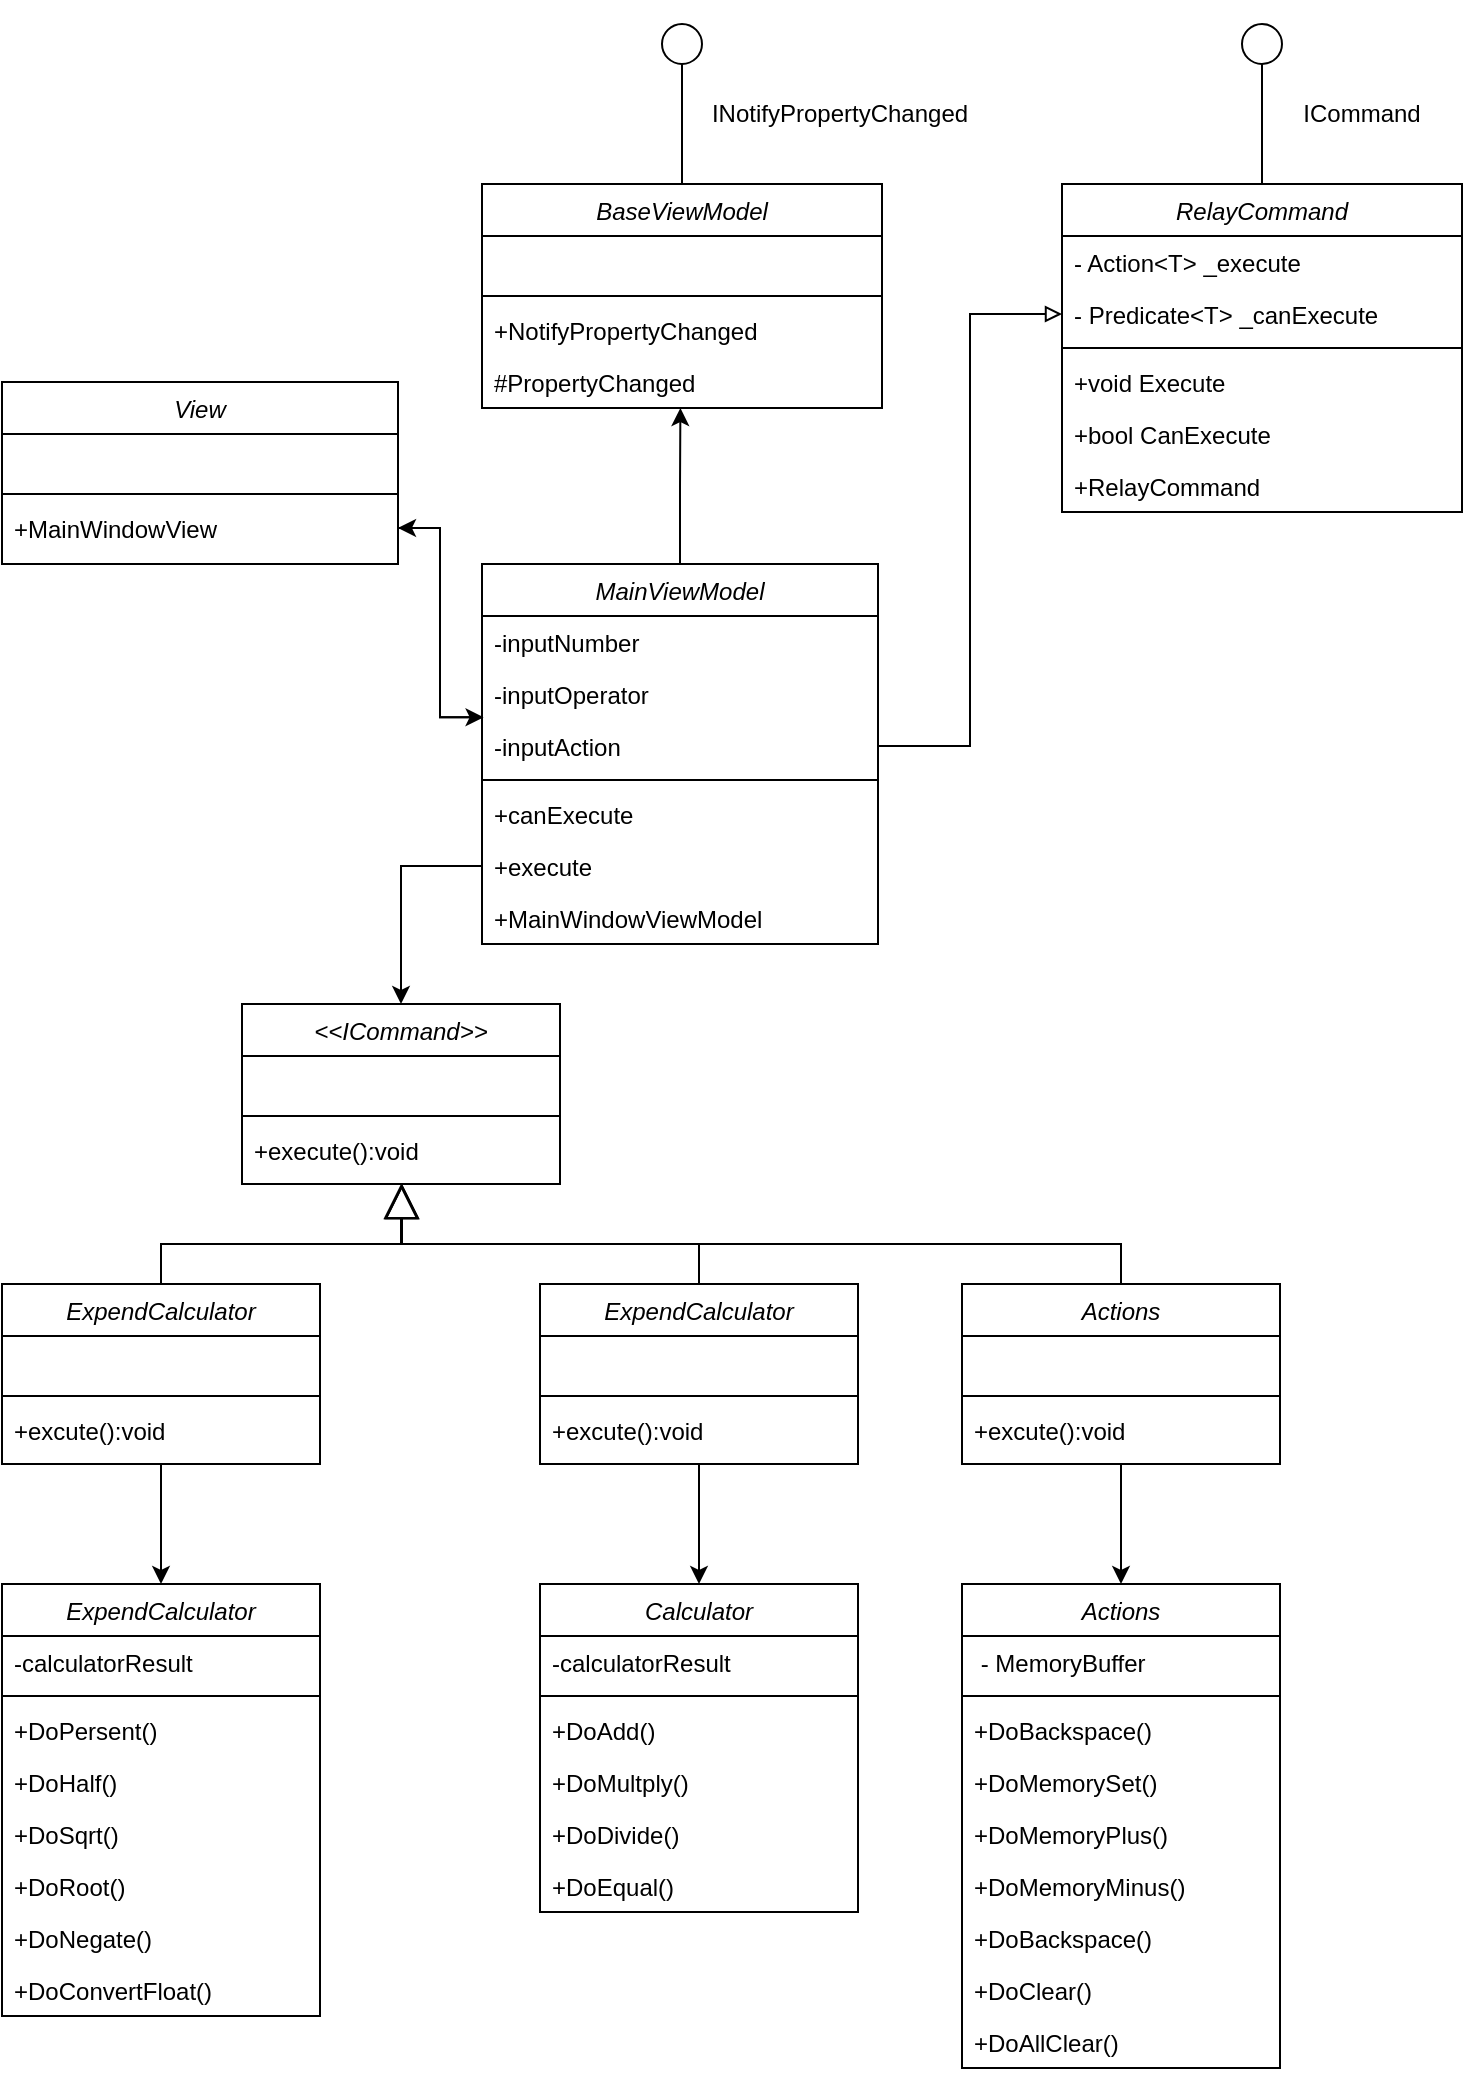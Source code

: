 <mxfile version="24.7.17">
  <diagram id="C5RBs43oDa-KdzZeNtuy" name="Page-1">
    <mxGraphModel dx="1299" dy="2436" grid="1" gridSize="10" guides="1" tooltips="1" connect="1" arrows="1" fold="1" page="1" pageScale="1" pageWidth="827" pageHeight="1169" math="0" shadow="0">
      <root>
        <mxCell id="WIyWlLk6GJQsqaUBKTNV-0" />
        <mxCell id="WIyWlLk6GJQsqaUBKTNV-1" parent="WIyWlLk6GJQsqaUBKTNV-0" />
        <mxCell id="DGa7daML27UEvEHJIT00-69" style="edgeStyle=orthogonalEdgeStyle;rounded=0;orthogonalLoop=1;jettySize=auto;html=1;exitX=0.5;exitY=0;exitDx=0;exitDy=0;endArrow=oval;endFill=0;endSize=20;" edge="1" parent="WIyWlLk6GJQsqaUBKTNV-1" source="DGa7daML27UEvEHJIT00-60">
          <mxGeometry relative="1" as="geometry">
            <mxPoint x="370" y="-880" as="targetPoint" />
          </mxGeometry>
        </mxCell>
        <mxCell id="DGa7daML27UEvEHJIT00-60" value="BaseViewModel" style="swimlane;fontStyle=2;align=center;verticalAlign=top;childLayout=stackLayout;horizontal=1;startSize=26;horizontalStack=0;resizeParent=1;resizeLast=0;collapsible=1;marginBottom=0;rounded=0;shadow=0;strokeWidth=1;" vertex="1" parent="WIyWlLk6GJQsqaUBKTNV-1">
          <mxGeometry x="270" y="-810" width="200" height="112" as="geometry">
            <mxRectangle x="230" y="140" width="160" height="26" as="alternateBounds" />
          </mxGeometry>
        </mxCell>
        <mxCell id="DGa7daML27UEvEHJIT00-61" value=" " style="text;align=left;verticalAlign=top;spacingLeft=4;spacingRight=4;overflow=hidden;rotatable=0;points=[[0,0.5],[1,0.5]];portConstraint=eastwest;" vertex="1" parent="DGa7daML27UEvEHJIT00-60">
          <mxGeometry y="26" width="200" height="26" as="geometry" />
        </mxCell>
        <mxCell id="DGa7daML27UEvEHJIT00-63" value="" style="line;html=1;strokeWidth=1;align=left;verticalAlign=middle;spacingTop=-1;spacingLeft=3;spacingRight=3;rotatable=0;labelPosition=right;points=[];portConstraint=eastwest;" vertex="1" parent="DGa7daML27UEvEHJIT00-60">
          <mxGeometry y="52" width="200" height="8" as="geometry" />
        </mxCell>
        <mxCell id="DGa7daML27UEvEHJIT00-64" value="+NotifyPropertyChanged" style="text;align=left;verticalAlign=top;spacingLeft=4;spacingRight=4;overflow=hidden;rotatable=0;points=[[0,0.5],[1,0.5]];portConstraint=eastwest;" vertex="1" parent="DGa7daML27UEvEHJIT00-60">
          <mxGeometry y="60" width="200" height="26" as="geometry" />
        </mxCell>
        <mxCell id="DGa7daML27UEvEHJIT00-65" value="#PropertyChanged" style="text;align=left;verticalAlign=top;spacingLeft=4;spacingRight=4;overflow=hidden;rotatable=0;points=[[0,0.5],[1,0.5]];portConstraint=eastwest;" vertex="1" parent="DGa7daML27UEvEHJIT00-60">
          <mxGeometry y="86" width="200" height="26" as="geometry" />
        </mxCell>
        <mxCell id="DGa7daML27UEvEHJIT00-70" value="INotifyPropertyChanged" style="text;html=1;align=center;verticalAlign=middle;whiteSpace=wrap;rounded=0;" vertex="1" parent="WIyWlLk6GJQsqaUBKTNV-1">
          <mxGeometry x="419" y="-860" width="60" height="30" as="geometry" />
        </mxCell>
        <mxCell id="DGa7daML27UEvEHJIT00-71" value="MainViewModel" style="swimlane;fontStyle=2;align=center;verticalAlign=top;childLayout=stackLayout;horizontal=1;startSize=26;horizontalStack=0;resizeParent=1;resizeLast=0;collapsible=1;marginBottom=0;rounded=0;shadow=0;strokeWidth=1;" vertex="1" parent="WIyWlLk6GJQsqaUBKTNV-1">
          <mxGeometry x="270" y="-620" width="198" height="190" as="geometry">
            <mxRectangle x="230" y="140" width="160" height="26" as="alternateBounds" />
          </mxGeometry>
        </mxCell>
        <mxCell id="DGa7daML27UEvEHJIT00-72" value="-inputNumber" style="text;align=left;verticalAlign=top;spacingLeft=4;spacingRight=4;overflow=hidden;rotatable=0;points=[[0,0.5],[1,0.5]];portConstraint=eastwest;" vertex="1" parent="DGa7daML27UEvEHJIT00-71">
          <mxGeometry y="26" width="198" height="26" as="geometry" />
        </mxCell>
        <mxCell id="DGa7daML27UEvEHJIT00-73" value="-inputOperator" style="text;align=left;verticalAlign=top;spacingLeft=4;spacingRight=4;overflow=hidden;rotatable=0;points=[[0,0.5],[1,0.5]];portConstraint=eastwest;" vertex="1" parent="DGa7daML27UEvEHJIT00-71">
          <mxGeometry y="52" width="198" height="26" as="geometry" />
        </mxCell>
        <mxCell id="DGa7daML27UEvEHJIT00-174" value="-inputAction" style="text;align=left;verticalAlign=top;spacingLeft=4;spacingRight=4;overflow=hidden;rotatable=0;points=[[0,0.5],[1,0.5]];portConstraint=eastwest;" vertex="1" parent="DGa7daML27UEvEHJIT00-71">
          <mxGeometry y="78" width="198" height="26" as="geometry" />
        </mxCell>
        <mxCell id="DGa7daML27UEvEHJIT00-74" value="" style="line;html=1;strokeWidth=1;align=left;verticalAlign=middle;spacingTop=-1;spacingLeft=3;spacingRight=3;rotatable=0;labelPosition=right;points=[];portConstraint=eastwest;" vertex="1" parent="DGa7daML27UEvEHJIT00-71">
          <mxGeometry y="104" width="198" height="8" as="geometry" />
        </mxCell>
        <mxCell id="DGa7daML27UEvEHJIT00-75" value="+canExecute" style="text;align=left;verticalAlign=top;spacingLeft=4;spacingRight=4;overflow=hidden;rotatable=0;points=[[0,0.5],[1,0.5]];portConstraint=eastwest;" vertex="1" parent="DGa7daML27UEvEHJIT00-71">
          <mxGeometry y="112" width="198" height="26" as="geometry" />
        </mxCell>
        <mxCell id="DGa7daML27UEvEHJIT00-76" value="+execute" style="text;align=left;verticalAlign=top;spacingLeft=4;spacingRight=4;overflow=hidden;rotatable=0;points=[[0,0.5],[1,0.5]];portConstraint=eastwest;" vertex="1" parent="DGa7daML27UEvEHJIT00-71">
          <mxGeometry y="138" width="198" height="26" as="geometry" />
        </mxCell>
        <mxCell id="DGa7daML27UEvEHJIT00-77" value="+MainWindowViewModel" style="text;align=left;verticalAlign=top;spacingLeft=4;spacingRight=4;overflow=hidden;rotatable=0;points=[[0,0.5],[1,0.5]];portConstraint=eastwest;" vertex="1" parent="DGa7daML27UEvEHJIT00-71">
          <mxGeometry y="164" width="198" height="26" as="geometry" />
        </mxCell>
        <mxCell id="DGa7daML27UEvEHJIT00-81" style="edgeStyle=orthogonalEdgeStyle;rounded=0;orthogonalLoop=1;jettySize=auto;html=1;exitX=0.5;exitY=0;exitDx=0;exitDy=0;entryX=0.496;entryY=1;entryDx=0;entryDy=0;entryPerimeter=0;" edge="1" parent="WIyWlLk6GJQsqaUBKTNV-1" source="DGa7daML27UEvEHJIT00-71" target="DGa7daML27UEvEHJIT00-65">
          <mxGeometry relative="1" as="geometry" />
        </mxCell>
        <mxCell id="DGa7daML27UEvEHJIT00-82" style="edgeStyle=orthogonalEdgeStyle;rounded=0;orthogonalLoop=1;jettySize=auto;html=1;exitX=0.5;exitY=0;exitDx=0;exitDy=0;endArrow=oval;endFill=0;endSize=20;" edge="1" parent="WIyWlLk6GJQsqaUBKTNV-1" source="DGa7daML27UEvEHJIT00-83">
          <mxGeometry relative="1" as="geometry">
            <mxPoint x="660" y="-880" as="targetPoint" />
          </mxGeometry>
        </mxCell>
        <mxCell id="DGa7daML27UEvEHJIT00-83" value="RelayCommand" style="swimlane;fontStyle=2;align=center;verticalAlign=top;childLayout=stackLayout;horizontal=1;startSize=26;horizontalStack=0;resizeParent=1;resizeLast=0;collapsible=1;marginBottom=0;rounded=0;shadow=0;strokeWidth=1;" vertex="1" parent="WIyWlLk6GJQsqaUBKTNV-1">
          <mxGeometry x="560" y="-810" width="200" height="164" as="geometry">
            <mxRectangle x="230" y="140" width="160" height="26" as="alternateBounds" />
          </mxGeometry>
        </mxCell>
        <mxCell id="DGa7daML27UEvEHJIT00-84" value="- Action&lt;T&gt; _execute" style="text;align=left;verticalAlign=top;spacingLeft=4;spacingRight=4;overflow=hidden;rotatable=0;points=[[0,0.5],[1,0.5]];portConstraint=eastwest;" vertex="1" parent="DGa7daML27UEvEHJIT00-83">
          <mxGeometry y="26" width="200" height="26" as="geometry" />
        </mxCell>
        <mxCell id="DGa7daML27UEvEHJIT00-89" value="- Predicate&lt;T&gt; _canExecute" style="text;align=left;verticalAlign=top;spacingLeft=4;spacingRight=4;overflow=hidden;rotatable=0;points=[[0,0.5],[1,0.5]];portConstraint=eastwest;" vertex="1" parent="DGa7daML27UEvEHJIT00-83">
          <mxGeometry y="52" width="200" height="26" as="geometry" />
        </mxCell>
        <mxCell id="DGa7daML27UEvEHJIT00-85" value="" style="line;html=1;strokeWidth=1;align=left;verticalAlign=middle;spacingTop=-1;spacingLeft=3;spacingRight=3;rotatable=0;labelPosition=right;points=[];portConstraint=eastwest;" vertex="1" parent="DGa7daML27UEvEHJIT00-83">
          <mxGeometry y="78" width="200" height="8" as="geometry" />
        </mxCell>
        <mxCell id="DGa7daML27UEvEHJIT00-86" value="+void Execute" style="text;align=left;verticalAlign=top;spacingLeft=4;spacingRight=4;overflow=hidden;rotatable=0;points=[[0,0.5],[1,0.5]];portConstraint=eastwest;" vertex="1" parent="DGa7daML27UEvEHJIT00-83">
          <mxGeometry y="86" width="200" height="26" as="geometry" />
        </mxCell>
        <mxCell id="DGa7daML27UEvEHJIT00-87" value="+bool CanExecute" style="text;align=left;verticalAlign=top;spacingLeft=4;spacingRight=4;overflow=hidden;rotatable=0;points=[[0,0.5],[1,0.5]];portConstraint=eastwest;" vertex="1" parent="DGa7daML27UEvEHJIT00-83">
          <mxGeometry y="112" width="200" height="26" as="geometry" />
        </mxCell>
        <mxCell id="DGa7daML27UEvEHJIT00-90" value="+RelayCommand" style="text;align=left;verticalAlign=top;spacingLeft=4;spacingRight=4;overflow=hidden;rotatable=0;points=[[0,0.5],[1,0.5]];portConstraint=eastwest;" vertex="1" parent="DGa7daML27UEvEHJIT00-83">
          <mxGeometry y="138" width="200" height="26" as="geometry" />
        </mxCell>
        <mxCell id="DGa7daML27UEvEHJIT00-88" value="ICommand" style="text;html=1;align=center;verticalAlign=middle;whiteSpace=wrap;rounded=0;" vertex="1" parent="WIyWlLk6GJQsqaUBKTNV-1">
          <mxGeometry x="680" y="-860" width="60" height="30" as="geometry" />
        </mxCell>
        <mxCell id="DGa7daML27UEvEHJIT00-91" value="View" style="swimlane;fontStyle=2;align=center;verticalAlign=top;childLayout=stackLayout;horizontal=1;startSize=26;horizontalStack=0;resizeParent=1;resizeLast=0;collapsible=1;marginBottom=0;rounded=0;shadow=0;strokeWidth=1;" vertex="1" parent="WIyWlLk6GJQsqaUBKTNV-1">
          <mxGeometry x="30" y="-711" width="198" height="91" as="geometry">
            <mxRectangle x="230" y="140" width="160" height="26" as="alternateBounds" />
          </mxGeometry>
        </mxCell>
        <mxCell id="DGa7daML27UEvEHJIT00-93" value=" " style="text;align=left;verticalAlign=top;spacingLeft=4;spacingRight=4;overflow=hidden;rotatable=0;points=[[0,0.5],[1,0.5]];portConstraint=eastwest;" vertex="1" parent="DGa7daML27UEvEHJIT00-91">
          <mxGeometry y="26" width="198" height="26" as="geometry" />
        </mxCell>
        <mxCell id="DGa7daML27UEvEHJIT00-94" value="" style="line;html=1;strokeWidth=1;align=left;verticalAlign=middle;spacingTop=-1;spacingLeft=3;spacingRight=3;rotatable=0;labelPosition=right;points=[];portConstraint=eastwest;" vertex="1" parent="DGa7daML27UEvEHJIT00-91">
          <mxGeometry y="52" width="198" height="8" as="geometry" />
        </mxCell>
        <mxCell id="DGa7daML27UEvEHJIT00-95" value="+MainWindowView" style="text;align=left;verticalAlign=top;spacingLeft=4;spacingRight=4;overflow=hidden;rotatable=0;points=[[0,0.5],[1,0.5]];portConstraint=eastwest;" vertex="1" parent="DGa7daML27UEvEHJIT00-91">
          <mxGeometry y="60" width="198" height="26" as="geometry" />
        </mxCell>
        <mxCell id="DGa7daML27UEvEHJIT00-121" value="Actions" style="swimlane;fontStyle=2;align=center;verticalAlign=top;childLayout=stackLayout;horizontal=1;startSize=26;horizontalStack=0;resizeParent=1;resizeLast=0;collapsible=1;marginBottom=0;rounded=0;shadow=0;strokeWidth=1;" vertex="1" parent="WIyWlLk6GJQsqaUBKTNV-1">
          <mxGeometry x="510" y="-110" width="159" height="242" as="geometry">
            <mxRectangle x="230" y="140" width="160" height="26" as="alternateBounds" />
          </mxGeometry>
        </mxCell>
        <mxCell id="DGa7daML27UEvEHJIT00-122" value=" - MemoryBuffer" style="text;align=left;verticalAlign=top;spacingLeft=4;spacingRight=4;overflow=hidden;rotatable=0;points=[[0,0.5],[1,0.5]];portConstraint=eastwest;" vertex="1" parent="DGa7daML27UEvEHJIT00-121">
          <mxGeometry y="26" width="159" height="26" as="geometry" />
        </mxCell>
        <mxCell id="DGa7daML27UEvEHJIT00-123" value="" style="line;html=1;strokeWidth=1;align=left;verticalAlign=middle;spacingTop=-1;spacingLeft=3;spacingRight=3;rotatable=0;labelPosition=right;points=[];portConstraint=eastwest;" vertex="1" parent="DGa7daML27UEvEHJIT00-121">
          <mxGeometry y="52" width="159" height="8" as="geometry" />
        </mxCell>
        <mxCell id="DGa7daML27UEvEHJIT00-124" value="+DoBackspace()" style="text;align=left;verticalAlign=top;spacingLeft=4;spacingRight=4;overflow=hidden;rotatable=0;points=[[0,0.5],[1,0.5]];portConstraint=eastwest;" vertex="1" parent="DGa7daML27UEvEHJIT00-121">
          <mxGeometry y="60" width="159" height="26" as="geometry" />
        </mxCell>
        <mxCell id="DGa7daML27UEvEHJIT00-125" value="+DoMemorySet()" style="text;align=left;verticalAlign=top;spacingLeft=4;spacingRight=4;overflow=hidden;rotatable=0;points=[[0,0.5],[1,0.5]];portConstraint=eastwest;" vertex="1" parent="DGa7daML27UEvEHJIT00-121">
          <mxGeometry y="86" width="159" height="26" as="geometry" />
        </mxCell>
        <mxCell id="DGa7daML27UEvEHJIT00-126" value="+DoMemoryPlus()" style="text;align=left;verticalAlign=top;spacingLeft=4;spacingRight=4;overflow=hidden;rotatable=0;points=[[0,0.5],[1,0.5]];portConstraint=eastwest;" vertex="1" parent="DGa7daML27UEvEHJIT00-121">
          <mxGeometry y="112" width="159" height="26" as="geometry" />
        </mxCell>
        <mxCell id="DGa7daML27UEvEHJIT00-127" value="+DoMemoryMinus()" style="text;align=left;verticalAlign=top;spacingLeft=4;spacingRight=4;overflow=hidden;rotatable=0;points=[[0,0.5],[1,0.5]];portConstraint=eastwest;" vertex="1" parent="DGa7daML27UEvEHJIT00-121">
          <mxGeometry y="138" width="159" height="26" as="geometry" />
        </mxCell>
        <mxCell id="DGa7daML27UEvEHJIT00-128" value="+DoBackspace()" style="text;align=left;verticalAlign=top;spacingLeft=4;spacingRight=4;overflow=hidden;rotatable=0;points=[[0,0.5],[1,0.5]];portConstraint=eastwest;" vertex="1" parent="DGa7daML27UEvEHJIT00-121">
          <mxGeometry y="164" width="159" height="26" as="geometry" />
        </mxCell>
        <mxCell id="DGa7daML27UEvEHJIT00-129" value="+DoClear()" style="text;align=left;verticalAlign=top;spacingLeft=4;spacingRight=4;overflow=hidden;rotatable=0;points=[[0,0.5],[1,0.5]];portConstraint=eastwest;" vertex="1" parent="DGa7daML27UEvEHJIT00-121">
          <mxGeometry y="190" width="159" height="26" as="geometry" />
        </mxCell>
        <mxCell id="DGa7daML27UEvEHJIT00-130" value="+DoAllClear()" style="text;align=left;verticalAlign=top;spacingLeft=4;spacingRight=4;overflow=hidden;rotatable=0;points=[[0,0.5],[1,0.5]];portConstraint=eastwest;" vertex="1" parent="DGa7daML27UEvEHJIT00-121">
          <mxGeometry y="216" width="159" height="26" as="geometry" />
        </mxCell>
        <mxCell id="DGa7daML27UEvEHJIT00-131" value="Calculator" style="swimlane;fontStyle=2;align=center;verticalAlign=top;childLayout=stackLayout;horizontal=1;startSize=26;horizontalStack=0;resizeParent=1;resizeLast=0;collapsible=1;marginBottom=0;rounded=0;shadow=0;strokeWidth=1;" vertex="1" parent="WIyWlLk6GJQsqaUBKTNV-1">
          <mxGeometry x="299" y="-110" width="159" height="164" as="geometry">
            <mxRectangle x="230" y="140" width="160" height="26" as="alternateBounds" />
          </mxGeometry>
        </mxCell>
        <mxCell id="DGa7daML27UEvEHJIT00-132" value="-calculatorResult" style="text;align=left;verticalAlign=top;spacingLeft=4;spacingRight=4;overflow=hidden;rotatable=0;points=[[0,0.5],[1,0.5]];portConstraint=eastwest;" vertex="1" parent="DGa7daML27UEvEHJIT00-131">
          <mxGeometry y="26" width="159" height="26" as="geometry" />
        </mxCell>
        <mxCell id="DGa7daML27UEvEHJIT00-133" value="" style="line;html=1;strokeWidth=1;align=left;verticalAlign=middle;spacingTop=-1;spacingLeft=3;spacingRight=3;rotatable=0;labelPosition=right;points=[];portConstraint=eastwest;" vertex="1" parent="DGa7daML27UEvEHJIT00-131">
          <mxGeometry y="52" width="159" height="8" as="geometry" />
        </mxCell>
        <mxCell id="DGa7daML27UEvEHJIT00-134" value="+DoAdd()" style="text;align=left;verticalAlign=top;spacingLeft=4;spacingRight=4;overflow=hidden;rotatable=0;points=[[0,0.5],[1,0.5]];portConstraint=eastwest;" vertex="1" parent="DGa7daML27UEvEHJIT00-131">
          <mxGeometry y="60" width="159" height="26" as="geometry" />
        </mxCell>
        <mxCell id="DGa7daML27UEvEHJIT00-135" value="+DoMultply()" style="text;align=left;verticalAlign=top;spacingLeft=4;spacingRight=4;overflow=hidden;rotatable=0;points=[[0,0.5],[1,0.5]];portConstraint=eastwest;" vertex="1" parent="DGa7daML27UEvEHJIT00-131">
          <mxGeometry y="86" width="159" height="26" as="geometry" />
        </mxCell>
        <mxCell id="DGa7daML27UEvEHJIT00-136" value="+DoDivide()" style="text;align=left;verticalAlign=top;spacingLeft=4;spacingRight=4;overflow=hidden;rotatable=0;points=[[0,0.5],[1,0.5]];portConstraint=eastwest;" vertex="1" parent="DGa7daML27UEvEHJIT00-131">
          <mxGeometry y="112" width="159" height="26" as="geometry" />
        </mxCell>
        <mxCell id="DGa7daML27UEvEHJIT00-137" value="+DoEqual()" style="text;align=left;verticalAlign=top;spacingLeft=4;spacingRight=4;overflow=hidden;rotatable=0;points=[[0,0.5],[1,0.5]];portConstraint=eastwest;" vertex="1" parent="DGa7daML27UEvEHJIT00-131">
          <mxGeometry y="138" width="159" height="26" as="geometry" />
        </mxCell>
        <mxCell id="DGa7daML27UEvEHJIT00-138" value="ExpendCalculator" style="swimlane;fontStyle=2;align=center;verticalAlign=top;childLayout=stackLayout;horizontal=1;startSize=26;horizontalStack=0;resizeParent=1;resizeLast=0;collapsible=1;marginBottom=0;rounded=0;shadow=0;strokeWidth=1;" vertex="1" parent="WIyWlLk6GJQsqaUBKTNV-1">
          <mxGeometry x="30" y="-110" width="159" height="216" as="geometry">
            <mxRectangle x="230" y="140" width="160" height="26" as="alternateBounds" />
          </mxGeometry>
        </mxCell>
        <mxCell id="DGa7daML27UEvEHJIT00-139" value="-calculatorResult" style="text;align=left;verticalAlign=top;spacingLeft=4;spacingRight=4;overflow=hidden;rotatable=0;points=[[0,0.5],[1,0.5]];portConstraint=eastwest;" vertex="1" parent="DGa7daML27UEvEHJIT00-138">
          <mxGeometry y="26" width="159" height="26" as="geometry" />
        </mxCell>
        <mxCell id="DGa7daML27UEvEHJIT00-140" value="" style="line;html=1;strokeWidth=1;align=left;verticalAlign=middle;spacingTop=-1;spacingLeft=3;spacingRight=3;rotatable=0;labelPosition=right;points=[];portConstraint=eastwest;" vertex="1" parent="DGa7daML27UEvEHJIT00-138">
          <mxGeometry y="52" width="159" height="8" as="geometry" />
        </mxCell>
        <mxCell id="DGa7daML27UEvEHJIT00-141" value="+DoPersent()" style="text;align=left;verticalAlign=top;spacingLeft=4;spacingRight=4;overflow=hidden;rotatable=0;points=[[0,0.5],[1,0.5]];portConstraint=eastwest;" vertex="1" parent="DGa7daML27UEvEHJIT00-138">
          <mxGeometry y="60" width="159" height="26" as="geometry" />
        </mxCell>
        <mxCell id="DGa7daML27UEvEHJIT00-142" value="+DoHalf()" style="text;align=left;verticalAlign=top;spacingLeft=4;spacingRight=4;overflow=hidden;rotatable=0;points=[[0,0.5],[1,0.5]];portConstraint=eastwest;" vertex="1" parent="DGa7daML27UEvEHJIT00-138">
          <mxGeometry y="86" width="159" height="26" as="geometry" />
        </mxCell>
        <mxCell id="DGa7daML27UEvEHJIT00-143" value="+DoSqrt()" style="text;align=left;verticalAlign=top;spacingLeft=4;spacingRight=4;overflow=hidden;rotatable=0;points=[[0,0.5],[1,0.5]];portConstraint=eastwest;" vertex="1" parent="DGa7daML27UEvEHJIT00-138">
          <mxGeometry y="112" width="159" height="26" as="geometry" />
        </mxCell>
        <mxCell id="DGa7daML27UEvEHJIT00-144" value="+DoRoot()" style="text;align=left;verticalAlign=top;spacingLeft=4;spacingRight=4;overflow=hidden;rotatable=0;points=[[0,0.5],[1,0.5]];portConstraint=eastwest;" vertex="1" parent="DGa7daML27UEvEHJIT00-138">
          <mxGeometry y="138" width="159" height="26" as="geometry" />
        </mxCell>
        <mxCell id="DGa7daML27UEvEHJIT00-145" value="+DoNegate()" style="text;align=left;verticalAlign=top;spacingLeft=4;spacingRight=4;overflow=hidden;rotatable=0;points=[[0,0.5],[1,0.5]];portConstraint=eastwest;" vertex="1" parent="DGa7daML27UEvEHJIT00-138">
          <mxGeometry y="164" width="159" height="26" as="geometry" />
        </mxCell>
        <mxCell id="DGa7daML27UEvEHJIT00-146" value="+DoConvertFloat()" style="text;align=left;verticalAlign=top;spacingLeft=4;spacingRight=4;overflow=hidden;rotatable=0;points=[[0,0.5],[1,0.5]];portConstraint=eastwest;" vertex="1" parent="DGa7daML27UEvEHJIT00-138">
          <mxGeometry y="190" width="159" height="26" as="geometry" />
        </mxCell>
        <mxCell id="DGa7daML27UEvEHJIT00-147" value="&lt;&lt;ICommand&gt;&gt;" style="swimlane;fontStyle=2;align=center;verticalAlign=top;childLayout=stackLayout;horizontal=1;startSize=26;horizontalStack=0;resizeParent=1;resizeLast=0;collapsible=1;marginBottom=0;rounded=0;shadow=0;strokeWidth=1;" vertex="1" parent="WIyWlLk6GJQsqaUBKTNV-1">
          <mxGeometry x="150" y="-400" width="159" height="90" as="geometry">
            <mxRectangle x="230" y="140" width="160" height="26" as="alternateBounds" />
          </mxGeometry>
        </mxCell>
        <mxCell id="DGa7daML27UEvEHJIT00-148" value=" " style="text;align=left;verticalAlign=top;spacingLeft=4;spacingRight=4;overflow=hidden;rotatable=0;points=[[0,0.5],[1,0.5]];portConstraint=eastwest;" vertex="1" parent="DGa7daML27UEvEHJIT00-147">
          <mxGeometry y="26" width="159" height="26" as="geometry" />
        </mxCell>
        <mxCell id="DGa7daML27UEvEHJIT00-149" value="" style="line;html=1;strokeWidth=1;align=left;verticalAlign=middle;spacingTop=-1;spacingLeft=3;spacingRight=3;rotatable=0;labelPosition=right;points=[];portConstraint=eastwest;" vertex="1" parent="DGa7daML27UEvEHJIT00-147">
          <mxGeometry y="52" width="159" height="8" as="geometry" />
        </mxCell>
        <mxCell id="DGa7daML27UEvEHJIT00-150" value="+execute():void" style="text;align=left;verticalAlign=top;spacingLeft=4;spacingRight=4;overflow=hidden;rotatable=0;points=[[0,0.5],[1,0.5]];portConstraint=eastwest;" vertex="1" parent="DGa7daML27UEvEHJIT00-147">
          <mxGeometry y="60" width="159" height="26" as="geometry" />
        </mxCell>
        <mxCell id="DGa7daML27UEvEHJIT00-151" style="edgeStyle=orthogonalEdgeStyle;rounded=0;orthogonalLoop=1;jettySize=auto;html=1;exitX=0.5;exitY=1;exitDx=0;exitDy=0;entryX=0.5;entryY=0;entryDx=0;entryDy=0;" edge="1" parent="WIyWlLk6GJQsqaUBKTNV-1" source="DGa7daML27UEvEHJIT00-153" target="DGa7daML27UEvEHJIT00-131">
          <mxGeometry relative="1" as="geometry" />
        </mxCell>
        <mxCell id="DGa7daML27UEvEHJIT00-152" style="edgeStyle=orthogonalEdgeStyle;rounded=0;orthogonalLoop=1;jettySize=auto;html=1;exitX=0.5;exitY=0;exitDx=0;exitDy=0;endSize=15;endArrow=block;endFill=0;" edge="1" parent="WIyWlLk6GJQsqaUBKTNV-1" source="DGa7daML27UEvEHJIT00-153">
          <mxGeometry relative="1" as="geometry">
            <mxPoint x="230" y="-310" as="targetPoint" />
            <Array as="points">
              <mxPoint x="378" y="-280" />
              <mxPoint x="230" y="-280" />
            </Array>
          </mxGeometry>
        </mxCell>
        <mxCell id="DGa7daML27UEvEHJIT00-153" value="ExpendCalculator" style="swimlane;fontStyle=2;align=center;verticalAlign=top;childLayout=stackLayout;horizontal=1;startSize=26;horizontalStack=0;resizeParent=1;resizeLast=0;collapsible=1;marginBottom=0;rounded=0;shadow=0;strokeWidth=1;" vertex="1" parent="WIyWlLk6GJQsqaUBKTNV-1">
          <mxGeometry x="299" y="-260" width="159" height="90" as="geometry">
            <mxRectangle x="230" y="140" width="160" height="26" as="alternateBounds" />
          </mxGeometry>
        </mxCell>
        <mxCell id="DGa7daML27UEvEHJIT00-154" value=" " style="text;align=left;verticalAlign=top;spacingLeft=4;spacingRight=4;overflow=hidden;rotatable=0;points=[[0,0.5],[1,0.5]];portConstraint=eastwest;" vertex="1" parent="DGa7daML27UEvEHJIT00-153">
          <mxGeometry y="26" width="159" height="26" as="geometry" />
        </mxCell>
        <mxCell id="DGa7daML27UEvEHJIT00-155" value="" style="line;html=1;strokeWidth=1;align=left;verticalAlign=middle;spacingTop=-1;spacingLeft=3;spacingRight=3;rotatable=0;labelPosition=right;points=[];portConstraint=eastwest;" vertex="1" parent="DGa7daML27UEvEHJIT00-153">
          <mxGeometry y="52" width="159" height="8" as="geometry" />
        </mxCell>
        <mxCell id="DGa7daML27UEvEHJIT00-156" value="+excute():void" style="text;align=left;verticalAlign=top;spacingLeft=4;spacingRight=4;overflow=hidden;rotatable=0;points=[[0,0.5],[1,0.5]];portConstraint=eastwest;" vertex="1" parent="DGa7daML27UEvEHJIT00-153">
          <mxGeometry y="60" width="159" height="26" as="geometry" />
        </mxCell>
        <mxCell id="DGa7daML27UEvEHJIT00-157" style="edgeStyle=orthogonalEdgeStyle;rounded=0;orthogonalLoop=1;jettySize=auto;html=1;exitX=0.5;exitY=1;exitDx=0;exitDy=0;entryX=0.5;entryY=0;entryDx=0;entryDy=0;" edge="1" parent="WIyWlLk6GJQsqaUBKTNV-1" source="DGa7daML27UEvEHJIT00-159" target="DGa7daML27UEvEHJIT00-138">
          <mxGeometry relative="1" as="geometry" />
        </mxCell>
        <mxCell id="DGa7daML27UEvEHJIT00-158" style="edgeStyle=orthogonalEdgeStyle;rounded=0;orthogonalLoop=1;jettySize=auto;html=1;exitX=0.5;exitY=0;exitDx=0;exitDy=0;entryX=0.5;entryY=1;entryDx=0;entryDy=0;endSize=15;endArrow=block;endFill=0;" edge="1" parent="WIyWlLk6GJQsqaUBKTNV-1" source="DGa7daML27UEvEHJIT00-159" target="DGa7daML27UEvEHJIT00-147">
          <mxGeometry relative="1" as="geometry" />
        </mxCell>
        <mxCell id="DGa7daML27UEvEHJIT00-159" value="ExpendCalculator" style="swimlane;fontStyle=2;align=center;verticalAlign=top;childLayout=stackLayout;horizontal=1;startSize=26;horizontalStack=0;resizeParent=1;resizeLast=0;collapsible=1;marginBottom=0;rounded=0;shadow=0;strokeWidth=1;" vertex="1" parent="WIyWlLk6GJQsqaUBKTNV-1">
          <mxGeometry x="30" y="-260" width="159" height="90" as="geometry">
            <mxRectangle x="230" y="140" width="160" height="26" as="alternateBounds" />
          </mxGeometry>
        </mxCell>
        <mxCell id="DGa7daML27UEvEHJIT00-160" value=" " style="text;align=left;verticalAlign=top;spacingLeft=4;spacingRight=4;overflow=hidden;rotatable=0;points=[[0,0.5],[1,0.5]];portConstraint=eastwest;" vertex="1" parent="DGa7daML27UEvEHJIT00-159">
          <mxGeometry y="26" width="159" height="26" as="geometry" />
        </mxCell>
        <mxCell id="DGa7daML27UEvEHJIT00-161" value="" style="line;html=1;strokeWidth=1;align=left;verticalAlign=middle;spacingTop=-1;spacingLeft=3;spacingRight=3;rotatable=0;labelPosition=right;points=[];portConstraint=eastwest;" vertex="1" parent="DGa7daML27UEvEHJIT00-159">
          <mxGeometry y="52" width="159" height="8" as="geometry" />
        </mxCell>
        <mxCell id="DGa7daML27UEvEHJIT00-162" value="+excute():void" style="text;align=left;verticalAlign=top;spacingLeft=4;spacingRight=4;overflow=hidden;rotatable=0;points=[[0,0.5],[1,0.5]];portConstraint=eastwest;" vertex="1" parent="DGa7daML27UEvEHJIT00-159">
          <mxGeometry y="60" width="159" height="26" as="geometry" />
        </mxCell>
        <mxCell id="DGa7daML27UEvEHJIT00-168" style="edgeStyle=orthogonalEdgeStyle;rounded=0;orthogonalLoop=1;jettySize=auto;html=1;exitX=0.5;exitY=0;exitDx=0;exitDy=0;endSize=15;endArrow=block;endFill=0;" edge="1" parent="WIyWlLk6GJQsqaUBKTNV-1" source="DGa7daML27UEvEHJIT00-164">
          <mxGeometry relative="1" as="geometry">
            <mxPoint x="230" y="-310.0" as="targetPoint" />
            <Array as="points">
              <mxPoint x="590" y="-280" />
              <mxPoint x="230" y="-280" />
            </Array>
          </mxGeometry>
        </mxCell>
        <mxCell id="DGa7daML27UEvEHJIT00-171" style="edgeStyle=orthogonalEdgeStyle;rounded=0;orthogonalLoop=1;jettySize=auto;html=1;exitX=0.5;exitY=1;exitDx=0;exitDy=0;entryX=0.5;entryY=0;entryDx=0;entryDy=0;" edge="1" parent="WIyWlLk6GJQsqaUBKTNV-1" source="DGa7daML27UEvEHJIT00-164" target="DGa7daML27UEvEHJIT00-121">
          <mxGeometry relative="1" as="geometry" />
        </mxCell>
        <mxCell id="DGa7daML27UEvEHJIT00-164" value="Actions" style="swimlane;fontStyle=2;align=center;verticalAlign=top;childLayout=stackLayout;horizontal=1;startSize=26;horizontalStack=0;resizeParent=1;resizeLast=0;collapsible=1;marginBottom=0;rounded=0;shadow=0;strokeWidth=1;" vertex="1" parent="WIyWlLk6GJQsqaUBKTNV-1">
          <mxGeometry x="510" y="-260" width="159" height="90" as="geometry">
            <mxRectangle x="230" y="140" width="160" height="26" as="alternateBounds" />
          </mxGeometry>
        </mxCell>
        <mxCell id="DGa7daML27UEvEHJIT00-165" value=" " style="text;align=left;verticalAlign=top;spacingLeft=4;spacingRight=4;overflow=hidden;rotatable=0;points=[[0,0.5],[1,0.5]];portConstraint=eastwest;" vertex="1" parent="DGa7daML27UEvEHJIT00-164">
          <mxGeometry y="26" width="159" height="26" as="geometry" />
        </mxCell>
        <mxCell id="DGa7daML27UEvEHJIT00-166" value="" style="line;html=1;strokeWidth=1;align=left;verticalAlign=middle;spacingTop=-1;spacingLeft=3;spacingRight=3;rotatable=0;labelPosition=right;points=[];portConstraint=eastwest;" vertex="1" parent="DGa7daML27UEvEHJIT00-164">
          <mxGeometry y="52" width="159" height="8" as="geometry" />
        </mxCell>
        <mxCell id="DGa7daML27UEvEHJIT00-167" value="+excute():void" style="text;align=left;verticalAlign=top;spacingLeft=4;spacingRight=4;overflow=hidden;rotatable=0;points=[[0,0.5],[1,0.5]];portConstraint=eastwest;" vertex="1" parent="DGa7daML27UEvEHJIT00-164">
          <mxGeometry y="60" width="159" height="26" as="geometry" />
        </mxCell>
        <mxCell id="DGa7daML27UEvEHJIT00-172" style="edgeStyle=orthogonalEdgeStyle;rounded=0;orthogonalLoop=1;jettySize=auto;html=1;exitX=0;exitY=0.5;exitDx=0;exitDy=0;" edge="1" parent="WIyWlLk6GJQsqaUBKTNV-1" source="DGa7daML27UEvEHJIT00-76" target="DGa7daML27UEvEHJIT00-147">
          <mxGeometry relative="1" as="geometry" />
        </mxCell>
        <mxCell id="DGa7daML27UEvEHJIT00-173" style="edgeStyle=orthogonalEdgeStyle;rounded=0;orthogonalLoop=1;jettySize=auto;html=1;exitX=-0.006;exitY=-0.053;exitDx=0;exitDy=0;entryX=1;entryY=0.5;entryDx=0;entryDy=0;exitPerimeter=0;" edge="1" parent="WIyWlLk6GJQsqaUBKTNV-1" source="DGa7daML27UEvEHJIT00-174" target="DGa7daML27UEvEHJIT00-95">
          <mxGeometry relative="1" as="geometry" />
        </mxCell>
        <mxCell id="DGa7daML27UEvEHJIT00-175" style="edgeStyle=orthogonalEdgeStyle;rounded=0;orthogonalLoop=1;jettySize=auto;html=1;exitX=1;exitY=0.5;exitDx=0;exitDy=0;entryX=0;entryY=0.5;entryDx=0;entryDy=0;endArrow=block;endFill=0;" edge="1" parent="WIyWlLk6GJQsqaUBKTNV-1" source="DGa7daML27UEvEHJIT00-174" target="DGa7daML27UEvEHJIT00-89">
          <mxGeometry relative="1" as="geometry" />
        </mxCell>
        <mxCell id="DGa7daML27UEvEHJIT00-176" style="edgeStyle=orthogonalEdgeStyle;rounded=0;orthogonalLoop=1;jettySize=auto;html=1;exitX=1;exitY=0.5;exitDx=0;exitDy=0;entryX=0.004;entryY=-0.053;entryDx=0;entryDy=0;entryPerimeter=0;" edge="1" parent="WIyWlLk6GJQsqaUBKTNV-1" source="DGa7daML27UEvEHJIT00-95" target="DGa7daML27UEvEHJIT00-174">
          <mxGeometry relative="1" as="geometry" />
        </mxCell>
      </root>
    </mxGraphModel>
  </diagram>
</mxfile>
